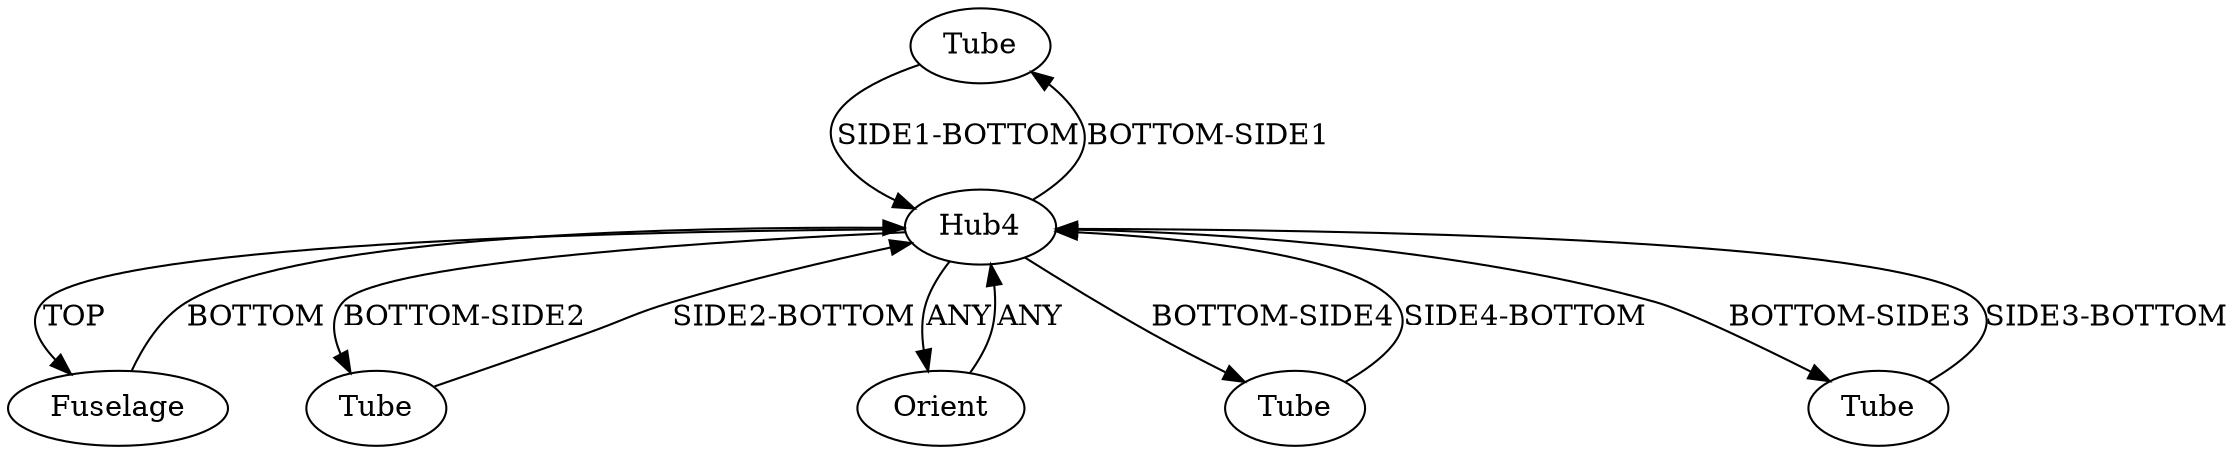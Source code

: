 /* Created by igraph 0.10.2 */
digraph {
  0 [
    instance=Tube_instance_2
    label=Tube
  ];
  1 [
    instance=Hub4_instance_1
    label=Hub4
  ];
  2 [
    instance=Fuselage_instance_1
    label=Fuselage
  ];
  3 [
    instance=Tube_instance_6
    label=Tube
  ];
  4 [
    instance=Orient
    label=Orient
  ];
  5 [
    instance=Tube_instance_7
    label=Tube
  ];
  6 [
    instance=Tube_instance_8
    label=Tube
  ];

  0 -> 1 [
    label="SIDE1-BOTTOM"
  ];
  1 -> 0 [
    label="BOTTOM-SIDE1"
  ];
  1 -> 2 [
    label=TOP
  ];
  1 -> 3 [
    label="BOTTOM-SIDE2"
  ];
  1 -> 4 [
    label=ANY
  ];
  1 -> 5 [
    label="BOTTOM-SIDE4"
  ];
  1 -> 6 [
    label="BOTTOM-SIDE3"
  ];
  2 -> 1 [
    label=BOTTOM
  ];
  3 -> 1 [
    label="SIDE2-BOTTOM"
  ];
  4 -> 1 [
    label=ANY
  ];
  5 -> 1 [
    label="SIDE4-BOTTOM"
  ];
  6 -> 1 [
    label="SIDE3-BOTTOM"
  ];
}
